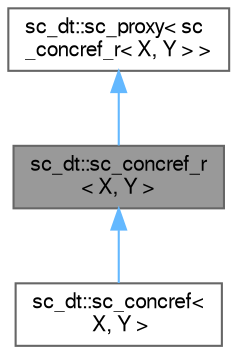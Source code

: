 digraph "sc_dt::sc_concref_r&lt; X, Y &gt;"
{
 // LATEX_PDF_SIZE
  bgcolor="transparent";
  edge [fontname=FreeSans,fontsize=10,labelfontname=FreeSans,labelfontsize=10];
  node [fontname=FreeSans,fontsize=10,shape=box,height=0.2,width=0.4];
  Node1 [id="Node000001",label="sc_dt::sc_concref_r\l\< X, Y \>",height=0.2,width=0.4,color="gray40", fillcolor="grey60", style="filled", fontcolor="black",tooltip=" "];
  Node2 -> Node1 [id="edge1_Node000001_Node000002",dir="back",color="steelblue1",style="solid",tooltip=" "];
  Node2 [id="Node000002",label="sc_dt::sc_proxy\< sc\l_concref_r\< X, Y \> \>",height=0.2,width=0.4,color="gray40", fillcolor="white", style="filled",URL="$a01625.html",tooltip=" "];
  Node1 -> Node3 [id="edge2_Node000001_Node000003",dir="back",color="steelblue1",style="solid",tooltip=" "];
  Node3 [id="Node000003",label="sc_dt::sc_concref\<\l X, Y \>",height=0.2,width=0.4,color="gray40", fillcolor="white", style="filled",URL="$a01589.html",tooltip=" "];
}
